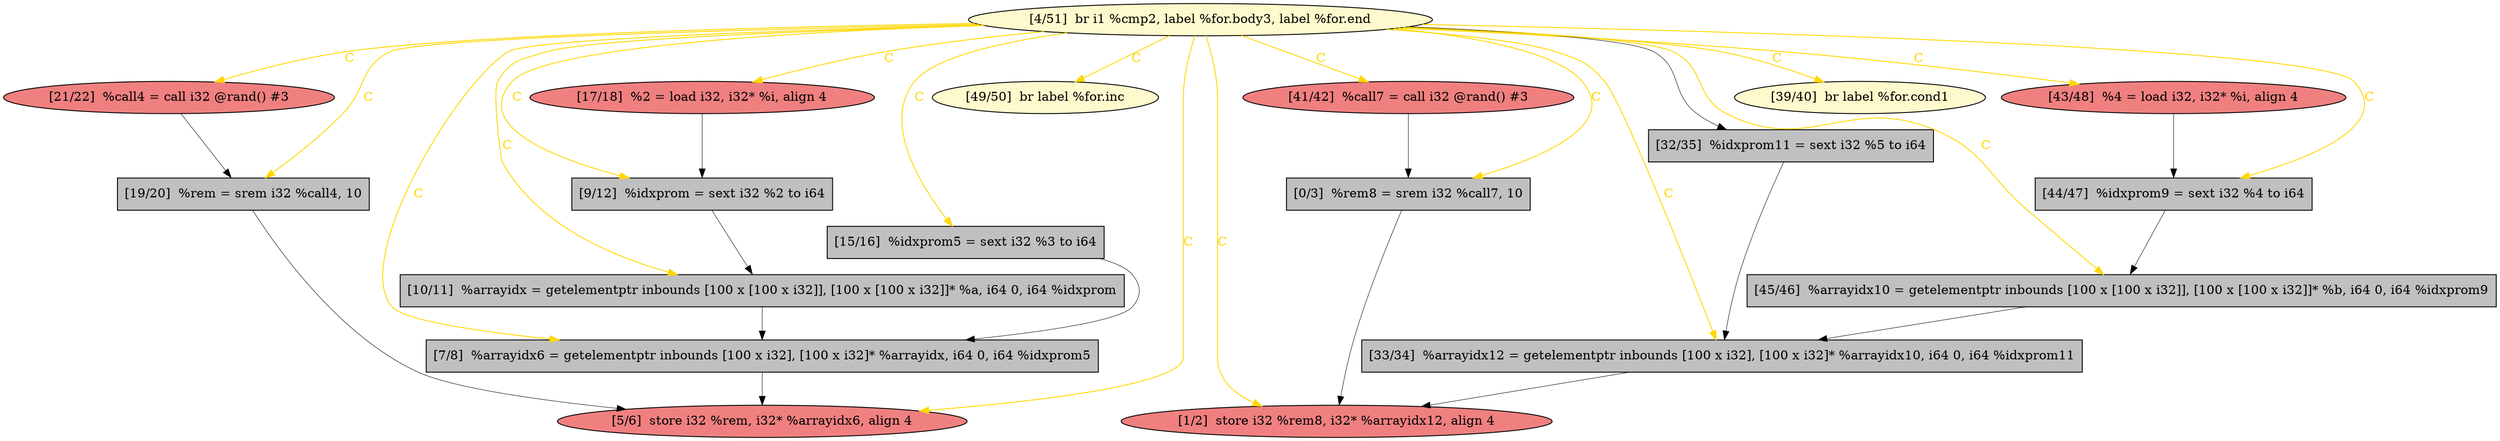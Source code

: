 
digraph G {


node1396 [fillcolor=grey,label="[19/20]  %rem = srem i32 %call4, 10",shape=rectangle,style=filled ]
node1383 [fillcolor=lightcoral,label="[43/48]  %4 = load i32, i32* %i, align 4",shape=ellipse,style=filled ]
node1395 [fillcolor=lightcoral,label="[21/22]  %call4 = call i32 @rand() #3",shape=ellipse,style=filled ]
node1389 [fillcolor=lightcoral,label="[41/42]  %call7 = call i32 @rand() #3",shape=ellipse,style=filled ]
node1385 [fillcolor=lightcoral,label="[1/2]  store i32 %rem8, i32* %arrayidx12, align 4",shape=ellipse,style=filled ]
node1380 [fillcolor=grey,label="[10/11]  %arrayidx = getelementptr inbounds [100 x [100 x i32]], [100 x [100 x i32]]* %a, i64 0, i64 %idxprom",shape=rectangle,style=filled ]
node1378 [fillcolor=grey,label="[7/8]  %arrayidx6 = getelementptr inbounds [100 x i32], [100 x i32]* %arrayidx, i64 0, i64 %idxprom5",shape=rectangle,style=filled ]
node1390 [fillcolor=lemonchiffon,label="[49/50]  br label %for.inc",shape=ellipse,style=filled ]
node1384 [fillcolor=grey,label="[45/46]  %arrayidx10 = getelementptr inbounds [100 x [100 x i32]], [100 x [100 x i32]]* %b, i64 0, i64 %idxprom9",shape=rectangle,style=filled ]
node1394 [fillcolor=grey,label="[33/34]  %arrayidx12 = getelementptr inbounds [100 x i32], [100 x i32]* %arrayidx10, i64 0, i64 %idxprom11",shape=rectangle,style=filled ]
node1382 [fillcolor=lightcoral,label="[17/18]  %2 = load i32, i32* %i, align 4",shape=ellipse,style=filled ]
node1381 [fillcolor=grey,label="[15/16]  %idxprom5 = sext i32 %3 to i64",shape=rectangle,style=filled ]
node1393 [fillcolor=grey,label="[32/35]  %idxprom11 = sext i32 %5 to i64",shape=rectangle,style=filled ]
node1379 [fillcolor=grey,label="[9/12]  %idxprom = sext i32 %2 to i64",shape=rectangle,style=filled ]
node1391 [fillcolor=grey,label="[0/3]  %rem8 = srem i32 %call7, 10",shape=rectangle,style=filled ]
node1387 [fillcolor=lemonchiffon,label="[39/40]  br label %for.cond1",shape=ellipse,style=filled ]
node1386 [fillcolor=grey,label="[44/47]  %idxprom9 = sext i32 %4 to i64",shape=rectangle,style=filled ]
node1388 [fillcolor=lightcoral,label="[5/6]  store i32 %rem, i32* %arrayidx6, align 4",shape=ellipse,style=filled ]
node1392 [fillcolor=lemonchiffon,label="[4/51]  br i1 %cmp2, label %for.body3, label %for.end",shape=ellipse,style=filled ]

node1392->node1389 [style=solid,color=gold,label="C",penwidth=1.0,fontcolor=gold ]
node1389->node1391 [style=solid,color=black,label="",penwidth=0.5,fontcolor=black ]
node1392->node1383 [style=solid,color=gold,label="C",penwidth=1.0,fontcolor=gold ]
node1383->node1386 [style=solid,color=black,label="",penwidth=0.5,fontcolor=black ]
node1392->node1387 [style=solid,color=gold,label="C",penwidth=1.0,fontcolor=gold ]
node1392->node1386 [style=solid,color=gold,label="C",penwidth=1.0,fontcolor=gold ]
node1392->node1378 [style=solid,color=gold,label="C",penwidth=1.0,fontcolor=gold ]
node1392->node1388 [style=solid,color=gold,label="C",penwidth=1.0,fontcolor=gold ]
node1379->node1380 [style=solid,color=black,label="",penwidth=0.5,fontcolor=black ]
node1386->node1384 [style=solid,color=black,label="",penwidth=0.5,fontcolor=black ]
node1380->node1378 [style=solid,color=black,label="",penwidth=0.5,fontcolor=black ]
node1392->node1393 [style=solid,color=black,label="",penwidth=0.5,fontcolor=black ]
node1392->node1382 [style=solid,color=gold,label="C",penwidth=1.0,fontcolor=gold ]
node1393->node1394 [style=solid,color=black,label="",penwidth=0.5,fontcolor=black ]
node1378->node1388 [style=solid,color=black,label="",penwidth=0.5,fontcolor=black ]
node1394->node1385 [style=solid,color=black,label="",penwidth=0.5,fontcolor=black ]
node1392->node1385 [style=solid,color=gold,label="C",penwidth=1.0,fontcolor=gold ]
node1382->node1379 [style=solid,color=black,label="",penwidth=0.5,fontcolor=black ]
node1396->node1388 [style=solid,color=black,label="",penwidth=0.5,fontcolor=black ]
node1392->node1384 [style=solid,color=gold,label="C",penwidth=1.0,fontcolor=gold ]
node1395->node1396 [style=solid,color=black,label="",penwidth=0.5,fontcolor=black ]
node1392->node1395 [style=solid,color=gold,label="C",penwidth=1.0,fontcolor=gold ]
node1392->node1379 [style=solid,color=gold,label="C",penwidth=1.0,fontcolor=gold ]
node1392->node1380 [style=solid,color=gold,label="C",penwidth=1.0,fontcolor=gold ]
node1392->node1381 [style=solid,color=gold,label="C",penwidth=1.0,fontcolor=gold ]
node1384->node1394 [style=solid,color=black,label="",penwidth=0.5,fontcolor=black ]
node1392->node1396 [style=solid,color=gold,label="C",penwidth=1.0,fontcolor=gold ]
node1392->node1390 [style=solid,color=gold,label="C",penwidth=1.0,fontcolor=gold ]
node1391->node1385 [style=solid,color=black,label="",penwidth=0.5,fontcolor=black ]
node1381->node1378 [style=solid,color=black,label="",penwidth=0.5,fontcolor=black ]
node1392->node1391 [style=solid,color=gold,label="C",penwidth=1.0,fontcolor=gold ]
node1392->node1394 [style=solid,color=gold,label="C",penwidth=1.0,fontcolor=gold ]


}
